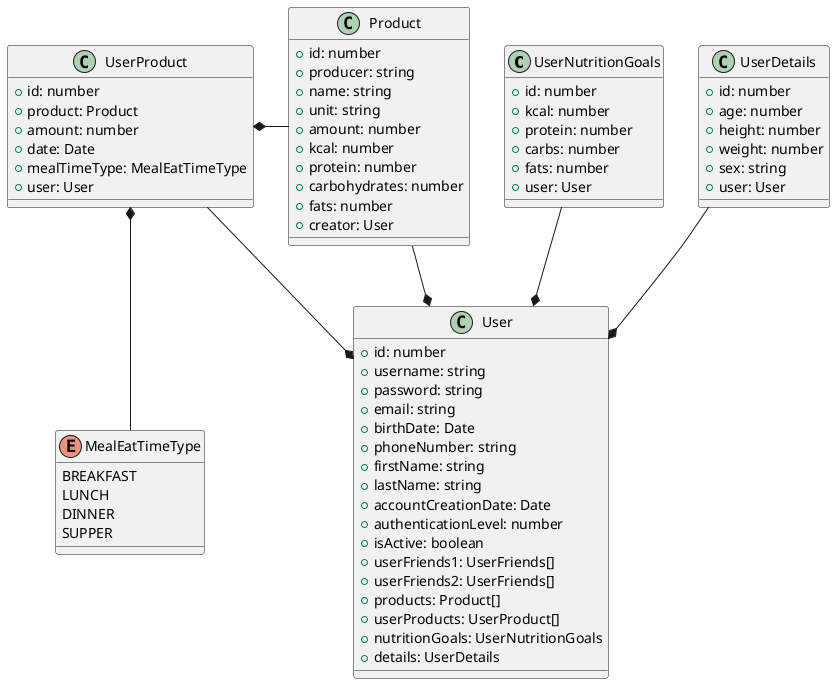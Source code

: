 @startuml
' #ffbb00 - Controller
' #00b32a - Service
' #0077ff - Repository

' DATA STRUCTERS

class UserNutritionGoals {
    + id: number
    + kcal: number
    + protein: number
    + carbs: number
    + fats: number
    + user: User
}
UserNutritionGoals --* User

class UserDetails {
    + id: number
    + age: number
    + height: number
    + weight: number
    + sex: string
    + user: User
}
UserDetails --* User

class User {
    + id: number
    + username: string
    + password: string
    + email: string
    + birthDate: Date
    + phoneNumber: string
    + firstName: string
    + lastName: string
    + accountCreationDate: Date
    + authenticationLevel: number
    + isActive: boolean
    + userFriends1: UserFriends[]
    + userFriends2: UserFriends[]
    + products: Product[]
    + userProducts: UserProduct[]
    + nutritionGoals: UserNutritionGoals
    + details: UserDetails
}

class Product {
    + id: number
    + producer: string
    + name: string
    + unit: string
    + amount: number
    + kcal: number
    + protein: number
    + carbohydrates: number
    + fats: number
    + creator: User
}
Product --* User

enum MealEatTimeType {
    BREAKFAST
    LUNCH
    DINNER
    SUPPER
}

class UserProduct {
    + id: number
    + product: Product
    + amount: number
    + date: Date
    + mealTimeType: MealEatTimeType
    + user: User
}
UserProduct --* User
UserProduct *-right- Product
UserProduct *-- MealEatTimeType
@enduml